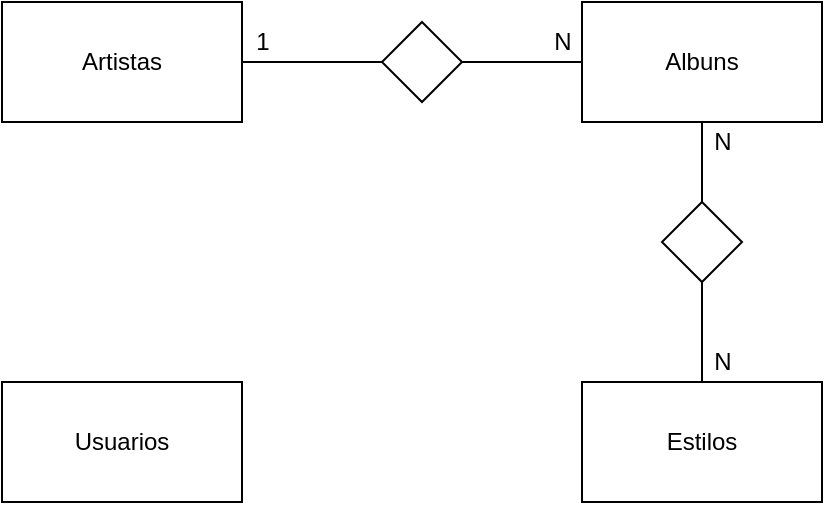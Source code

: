 <mxfile version="14.4.8" type="device" pages="2"><diagram id="Uc5OroEHA05STcCGIhph" name="Page-1"><mxGraphModel dx="868" dy="482" grid="1" gridSize="10" guides="1" tooltips="1" connect="1" arrows="1" fold="1" page="1" pageScale="1" pageWidth="827" pageHeight="1169" math="0" shadow="0"><root><mxCell id="0"/><mxCell id="1" parent="0"/><mxCell id="XYCcryZYCMLtQPkK0VfM-1" value="Usuarios" style="rounded=0;whiteSpace=wrap;html=1;" vertex="1" parent="1"><mxGeometry x="170" y="260" width="120" height="60" as="geometry"/></mxCell><mxCell id="XYCcryZYCMLtQPkK0VfM-8" style="edgeStyle=orthogonalEdgeStyle;rounded=0;orthogonalLoop=1;jettySize=auto;html=1;entryX=0;entryY=0.5;entryDx=0;entryDy=0;endArrow=none;endFill=0;" edge="1" parent="1" source="XYCcryZYCMLtQPkK0VfM-2" target="XYCcryZYCMLtQPkK0VfM-5"><mxGeometry relative="1" as="geometry"/></mxCell><mxCell id="XYCcryZYCMLtQPkK0VfM-2" value="Artistas" style="rounded=0;whiteSpace=wrap;html=1;" vertex="1" parent="1"><mxGeometry x="170" y="70" width="120" height="60" as="geometry"/></mxCell><mxCell id="XYCcryZYCMLtQPkK0VfM-7" style="edgeStyle=orthogonalEdgeStyle;rounded=0;orthogonalLoop=1;jettySize=auto;html=1;endArrow=none;endFill=0;" edge="1" parent="1" source="XYCcryZYCMLtQPkK0VfM-3" target="XYCcryZYCMLtQPkK0VfM-5"><mxGeometry relative="1" as="geometry"/></mxCell><mxCell id="XYCcryZYCMLtQPkK0VfM-9" style="edgeStyle=orthogonalEdgeStyle;rounded=0;orthogonalLoop=1;jettySize=auto;html=1;exitX=0.5;exitY=1;exitDx=0;exitDy=0;entryX=0.5;entryY=0;entryDx=0;entryDy=0;endArrow=none;endFill=0;" edge="1" parent="1" source="XYCcryZYCMLtQPkK0VfM-3" target="XYCcryZYCMLtQPkK0VfM-6"><mxGeometry relative="1" as="geometry"/></mxCell><mxCell id="XYCcryZYCMLtQPkK0VfM-3" value="Albuns" style="rounded=0;whiteSpace=wrap;html=1;" vertex="1" parent="1"><mxGeometry x="460" y="70" width="120" height="60" as="geometry"/></mxCell><mxCell id="XYCcryZYCMLtQPkK0VfM-10" style="edgeStyle=orthogonalEdgeStyle;rounded=0;orthogonalLoop=1;jettySize=auto;html=1;exitX=0.5;exitY=0;exitDx=0;exitDy=0;entryX=0.5;entryY=1;entryDx=0;entryDy=0;endArrow=none;endFill=0;" edge="1" parent="1" source="XYCcryZYCMLtQPkK0VfM-4" target="XYCcryZYCMLtQPkK0VfM-6"><mxGeometry relative="1" as="geometry"/></mxCell><mxCell id="XYCcryZYCMLtQPkK0VfM-4" value="Estilos" style="rounded=0;whiteSpace=wrap;html=1;" vertex="1" parent="1"><mxGeometry x="460" y="260" width="120" height="60" as="geometry"/></mxCell><mxCell id="XYCcryZYCMLtQPkK0VfM-5" value="" style="rhombus;whiteSpace=wrap;html=1;" vertex="1" parent="1"><mxGeometry x="360" y="80" width="40" height="40" as="geometry"/></mxCell><mxCell id="XYCcryZYCMLtQPkK0VfM-6" value="" style="rhombus;whiteSpace=wrap;html=1;" vertex="1" parent="1"><mxGeometry x="500" y="170" width="40" height="40" as="geometry"/></mxCell><mxCell id="XYCcryZYCMLtQPkK0VfM-11" value="N" style="text;html=1;align=center;verticalAlign=middle;resizable=0;points=[];autosize=1;" vertex="1" parent="1"><mxGeometry x="440" y="80" width="20" height="20" as="geometry"/></mxCell><mxCell id="XYCcryZYCMLtQPkK0VfM-12" value="1" style="text;html=1;align=center;verticalAlign=middle;resizable=0;points=[];autosize=1;" vertex="1" parent="1"><mxGeometry x="290" y="80" width="20" height="20" as="geometry"/></mxCell><mxCell id="XYCcryZYCMLtQPkK0VfM-13" value="N" style="text;html=1;align=center;verticalAlign=middle;resizable=0;points=[];autosize=1;" vertex="1" parent="1"><mxGeometry x="520" y="130" width="20" height="20" as="geometry"/></mxCell><mxCell id="XYCcryZYCMLtQPkK0VfM-14" value="N" style="text;html=1;align=center;verticalAlign=middle;resizable=0;points=[];autosize=1;" vertex="1" parent="1"><mxGeometry x="520" y="240" width="20" height="20" as="geometry"/></mxCell></root></mxGraphModel></diagram><diagram id="VemPJ-Cqaxd3BU9vkCED" name="Page-2"><mxGraphModel dx="868" dy="482" grid="1" gridSize="10" guides="1" tooltips="1" connect="1" arrows="1" fold="1" page="1" pageScale="1" pageWidth="827" pageHeight="1169" math="0" shadow="0"><root><mxCell id="AqKoDfVdzK8QnRLIUwsj-0"/><mxCell id="AqKoDfVdzK8QnRLIUwsj-1" parent="AqKoDfVdzK8QnRLIUwsj-0"/><mxCell id="AqKoDfVdzK8QnRLIUwsj-2" value="Artistas" style="shape=table;startSize=30;container=1;collapsible=1;childLayout=tableLayout;fixedRows=1;rowLines=0;fontStyle=1;align=center;resizeLast=1;" vertex="1" parent="AqKoDfVdzK8QnRLIUwsj-1"><mxGeometry x="30" y="70" width="180" height="100" as="geometry"/></mxCell><mxCell id="AqKoDfVdzK8QnRLIUwsj-3" value="" style="shape=partialRectangle;collapsible=0;dropTarget=0;pointerEvents=0;fillColor=none;top=0;left=0;bottom=1;right=0;points=[[0,0.5],[1,0.5]];portConstraint=eastwest;" vertex="1" parent="AqKoDfVdzK8QnRLIUwsj-2"><mxGeometry y="30" width="180" height="30" as="geometry"/></mxCell><mxCell id="AqKoDfVdzK8QnRLIUwsj-4" value="PK" style="shape=partialRectangle;connectable=0;fillColor=none;top=0;left=0;bottom=0;right=0;fontStyle=1;overflow=hidden;" vertex="1" parent="AqKoDfVdzK8QnRLIUwsj-3"><mxGeometry width="30" height="30" as="geometry"/></mxCell><mxCell id="AqKoDfVdzK8QnRLIUwsj-5" value="idArtista" style="shape=partialRectangle;connectable=0;fillColor=none;top=0;left=0;bottom=0;right=0;align=left;spacingLeft=6;fontStyle=1;overflow=hidden;" vertex="1" parent="AqKoDfVdzK8QnRLIUwsj-3"><mxGeometry x="30" width="150" height="30" as="geometry"/></mxCell><mxCell id="AqKoDfVdzK8QnRLIUwsj-6" value="" style="shape=partialRectangle;collapsible=0;dropTarget=0;pointerEvents=0;fillColor=none;top=0;left=0;bottom=0;right=0;points=[[0,0.5],[1,0.5]];portConstraint=eastwest;" vertex="1" parent="AqKoDfVdzK8QnRLIUwsj-2"><mxGeometry y="60" width="180" height="30" as="geometry"/></mxCell><mxCell id="AqKoDfVdzK8QnRLIUwsj-7" value="" style="shape=partialRectangle;connectable=0;fillColor=none;top=0;left=0;bottom=0;right=0;editable=1;overflow=hidden;" vertex="1" parent="AqKoDfVdzK8QnRLIUwsj-6"><mxGeometry width="30" height="30" as="geometry"/></mxCell><mxCell id="AqKoDfVdzK8QnRLIUwsj-8" value="Nome" style="shape=partialRectangle;connectable=0;fillColor=none;top=0;left=0;bottom=0;right=0;align=left;spacingLeft=6;overflow=hidden;" vertex="1" parent="AqKoDfVdzK8QnRLIUwsj-6"><mxGeometry x="30" width="150" height="30" as="geometry"/></mxCell><mxCell id="AqKoDfVdzK8QnRLIUwsj-15" value="AlbunsEstilos" style="shape=table;startSize=30;container=1;collapsible=1;childLayout=tableLayout;fixedRows=1;rowLines=0;fontStyle=1;align=center;resizeLast=1;" vertex="1" parent="AqKoDfVdzK8QnRLIUwsj-1"><mxGeometry x="630" y="70" width="180" height="100" as="geometry"/></mxCell><mxCell id="AqKoDfVdzK8QnRLIUwsj-16" value="" style="shape=partialRectangle;collapsible=0;dropTarget=0;pointerEvents=0;fillColor=none;top=0;left=0;bottom=1;right=0;points=[[0,0.5],[1,0.5]];portConstraint=eastwest;" vertex="1" parent="AqKoDfVdzK8QnRLIUwsj-15"><mxGeometry y="30" width="180" height="30" as="geometry"/></mxCell><mxCell id="AqKoDfVdzK8QnRLIUwsj-17" value="FK" style="shape=partialRectangle;connectable=0;fillColor=none;top=0;left=0;bottom=0;right=0;fontStyle=1;overflow=hidden;" vertex="1" parent="AqKoDfVdzK8QnRLIUwsj-16"><mxGeometry width="30" height="30" as="geometry"/></mxCell><mxCell id="AqKoDfVdzK8QnRLIUwsj-18" value="idAlbum" style="shape=partialRectangle;connectable=0;fillColor=none;top=0;left=0;bottom=0;right=0;align=left;spacingLeft=6;fontStyle=1;overflow=hidden;" vertex="1" parent="AqKoDfVdzK8QnRLIUwsj-16"><mxGeometry x="30" width="150" height="30" as="geometry"/></mxCell><mxCell id="AqKoDfVdzK8QnRLIUwsj-110" value="" style="shape=partialRectangle;collapsible=0;dropTarget=0;pointerEvents=0;fillColor=none;top=0;left=0;bottom=1;right=0;points=[[0,0.5],[1,0.5]];portConstraint=eastwest;" vertex="1" parent="AqKoDfVdzK8QnRLIUwsj-15"><mxGeometry y="60" width="180" height="30" as="geometry"/></mxCell><mxCell id="AqKoDfVdzK8QnRLIUwsj-111" value="FK" style="shape=partialRectangle;connectable=0;fillColor=none;top=0;left=0;bottom=0;right=0;fontStyle=1;overflow=hidden;" vertex="1" parent="AqKoDfVdzK8QnRLIUwsj-110"><mxGeometry width="30" height="30" as="geometry"/></mxCell><mxCell id="AqKoDfVdzK8QnRLIUwsj-112" value="idEstilo" style="shape=partialRectangle;connectable=0;fillColor=none;top=0;left=0;bottom=0;right=0;align=left;spacingLeft=6;fontStyle=1;overflow=hidden;" vertex="1" parent="AqKoDfVdzK8QnRLIUwsj-110"><mxGeometry x="30" width="150" height="30" as="geometry"/></mxCell><mxCell id="AqKoDfVdzK8QnRLIUwsj-28" value="Estilos" style="shape=table;startSize=30;container=1;collapsible=1;childLayout=tableLayout;fixedRows=1;rowLines=0;fontStyle=1;align=center;resizeLast=1;" vertex="1" parent="AqKoDfVdzK8QnRLIUwsj-1"><mxGeometry x="620" y="330" width="180" height="100" as="geometry"/></mxCell><mxCell id="AqKoDfVdzK8QnRLIUwsj-29" value="" style="shape=partialRectangle;collapsible=0;dropTarget=0;pointerEvents=0;fillColor=none;top=0;left=0;bottom=1;right=0;points=[[0,0.5],[1,0.5]];portConstraint=eastwest;" vertex="1" parent="AqKoDfVdzK8QnRLIUwsj-28"><mxGeometry y="30" width="180" height="30" as="geometry"/></mxCell><mxCell id="AqKoDfVdzK8QnRLIUwsj-30" value="PK" style="shape=partialRectangle;connectable=0;fillColor=none;top=0;left=0;bottom=0;right=0;fontStyle=1;overflow=hidden;" vertex="1" parent="AqKoDfVdzK8QnRLIUwsj-29"><mxGeometry width="30" height="30" as="geometry"/></mxCell><mxCell id="AqKoDfVdzK8QnRLIUwsj-31" value="idEstilo" style="shape=partialRectangle;connectable=0;fillColor=none;top=0;left=0;bottom=0;right=0;align=left;spacingLeft=6;fontStyle=1;overflow=hidden;" vertex="1" parent="AqKoDfVdzK8QnRLIUwsj-29"><mxGeometry x="30" width="150" height="30" as="geometry"/></mxCell><mxCell id="AqKoDfVdzK8QnRLIUwsj-32" value="" style="shape=partialRectangle;collapsible=0;dropTarget=0;pointerEvents=0;fillColor=none;top=0;left=0;bottom=0;right=0;points=[[0,0.5],[1,0.5]];portConstraint=eastwest;" vertex="1" parent="AqKoDfVdzK8QnRLIUwsj-28"><mxGeometry y="60" width="180" height="30" as="geometry"/></mxCell><mxCell id="AqKoDfVdzK8QnRLIUwsj-33" value="" style="shape=partialRectangle;connectable=0;fillColor=none;top=0;left=0;bottom=0;right=0;editable=1;overflow=hidden;" vertex="1" parent="AqKoDfVdzK8QnRLIUwsj-32"><mxGeometry width="30" height="30" as="geometry"/></mxCell><mxCell id="AqKoDfVdzK8QnRLIUwsj-34" value="Nome" style="shape=partialRectangle;connectable=0;fillColor=none;top=0;left=0;bottom=0;right=0;align=left;spacingLeft=6;overflow=hidden;" vertex="1" parent="AqKoDfVdzK8QnRLIUwsj-32"><mxGeometry x="30" width="150" height="30" as="geometry"/></mxCell><mxCell id="AqKoDfVdzK8QnRLIUwsj-53" value="Usuario" style="shape=table;startSize=30;container=1;collapsible=1;childLayout=tableLayout;fixedRows=1;rowLines=0;fontStyle=1;align=center;resizeLast=1;" vertex="1" parent="AqKoDfVdzK8QnRLIUwsj-1"><mxGeometry x="30" y="300" width="180" height="190" as="geometry"/></mxCell><mxCell id="AqKoDfVdzK8QnRLIUwsj-54" value="" style="shape=partialRectangle;collapsible=0;dropTarget=0;pointerEvents=0;fillColor=none;top=0;left=0;bottom=1;right=0;points=[[0,0.5],[1,0.5]];portConstraint=eastwest;" vertex="1" parent="AqKoDfVdzK8QnRLIUwsj-53"><mxGeometry y="30" width="180" height="30" as="geometry"/></mxCell><mxCell id="AqKoDfVdzK8QnRLIUwsj-55" value="PK" style="shape=partialRectangle;connectable=0;fillColor=none;top=0;left=0;bottom=0;right=0;fontStyle=1;overflow=hidden;" vertex="1" parent="AqKoDfVdzK8QnRLIUwsj-54"><mxGeometry width="30" height="30" as="geometry"/></mxCell><mxCell id="AqKoDfVdzK8QnRLIUwsj-56" value="idUsuario" style="shape=partialRectangle;connectable=0;fillColor=none;top=0;left=0;bottom=0;right=0;align=left;spacingLeft=6;fontStyle=1;overflow=hidden;" vertex="1" parent="AqKoDfVdzK8QnRLIUwsj-54"><mxGeometry x="30" width="150" height="30" as="geometry"/></mxCell><mxCell id="AqKoDfVdzK8QnRLIUwsj-57" value="" style="shape=partialRectangle;collapsible=0;dropTarget=0;pointerEvents=0;fillColor=none;top=0;left=0;bottom=0;right=0;points=[[0,0.5],[1,0.5]];portConstraint=eastwest;" vertex="1" parent="AqKoDfVdzK8QnRLIUwsj-53"><mxGeometry y="60" width="180" height="30" as="geometry"/></mxCell><mxCell id="AqKoDfVdzK8QnRLIUwsj-58" value="" style="shape=partialRectangle;connectable=0;fillColor=none;top=0;left=0;bottom=0;right=0;editable=1;overflow=hidden;" vertex="1" parent="AqKoDfVdzK8QnRLIUwsj-57"><mxGeometry width="30" height="30" as="geometry"/></mxCell><mxCell id="AqKoDfVdzK8QnRLIUwsj-59" value="Nome" style="shape=partialRectangle;connectable=0;fillColor=none;top=0;left=0;bottom=0;right=0;align=left;spacingLeft=6;overflow=hidden;" vertex="1" parent="AqKoDfVdzK8QnRLIUwsj-57"><mxGeometry x="30" width="150" height="30" as="geometry"/></mxCell><mxCell id="AqKoDfVdzK8QnRLIUwsj-60" value="" style="shape=partialRectangle;collapsible=0;dropTarget=0;pointerEvents=0;fillColor=none;top=0;left=0;bottom=0;right=0;points=[[0,0.5],[1,0.5]];portConstraint=eastwest;" vertex="1" parent="AqKoDfVdzK8QnRLIUwsj-53"><mxGeometry y="90" width="180" height="30" as="geometry"/></mxCell><mxCell id="AqKoDfVdzK8QnRLIUwsj-61" value="" style="shape=partialRectangle;connectable=0;fillColor=none;top=0;left=0;bottom=0;right=0;editable=1;overflow=hidden;" vertex="1" parent="AqKoDfVdzK8QnRLIUwsj-60"><mxGeometry width="30" height="30" as="geometry"/></mxCell><mxCell id="AqKoDfVdzK8QnRLIUwsj-62" value="Email" style="shape=partialRectangle;connectable=0;fillColor=none;top=0;left=0;bottom=0;right=0;align=left;spacingLeft=6;overflow=hidden;" vertex="1" parent="AqKoDfVdzK8QnRLIUwsj-60"><mxGeometry x="30" width="150" height="30" as="geometry"/></mxCell><mxCell id="AqKoDfVdzK8QnRLIUwsj-63" value="" style="shape=partialRectangle;collapsible=0;dropTarget=0;pointerEvents=0;fillColor=none;top=0;left=0;bottom=0;right=0;points=[[0,0.5],[1,0.5]];portConstraint=eastwest;" vertex="1" parent="AqKoDfVdzK8QnRLIUwsj-53"><mxGeometry y="120" width="180" height="30" as="geometry"/></mxCell><mxCell id="AqKoDfVdzK8QnRLIUwsj-64" value="" style="shape=partialRectangle;connectable=0;fillColor=none;top=0;left=0;bottom=0;right=0;editable=1;overflow=hidden;" vertex="1" parent="AqKoDfVdzK8QnRLIUwsj-63"><mxGeometry width="30" height="30" as="geometry"/></mxCell><mxCell id="AqKoDfVdzK8QnRLIUwsj-65" value="Senha" style="shape=partialRectangle;connectable=0;fillColor=none;top=0;left=0;bottom=0;right=0;align=left;spacingLeft=6;overflow=hidden;" vertex="1" parent="AqKoDfVdzK8QnRLIUwsj-63"><mxGeometry x="30" width="150" height="30" as="geometry"/></mxCell><mxCell id="AqKoDfVdzK8QnRLIUwsj-113" value="" style="shape=partialRectangle;collapsible=0;dropTarget=0;pointerEvents=0;fillColor=none;top=0;left=0;bottom=0;right=0;points=[[0,0.5],[1,0.5]];portConstraint=eastwest;" vertex="1" parent="AqKoDfVdzK8QnRLIUwsj-53"><mxGeometry y="150" width="180" height="30" as="geometry"/></mxCell><mxCell id="AqKoDfVdzK8QnRLIUwsj-114" value="" style="shape=partialRectangle;connectable=0;fillColor=none;top=0;left=0;bottom=0;right=0;editable=1;overflow=hidden;" vertex="1" parent="AqKoDfVdzK8QnRLIUwsj-113"><mxGeometry width="30" height="30" as="geometry"/></mxCell><mxCell id="AqKoDfVdzK8QnRLIUwsj-115" value="Permissão" style="shape=partialRectangle;connectable=0;fillColor=none;top=0;left=0;bottom=0;right=0;align=left;spacingLeft=6;overflow=hidden;" vertex="1" parent="AqKoDfVdzK8QnRLIUwsj-113"><mxGeometry x="30" width="150" height="30" as="geometry"/></mxCell><mxCell id="AqKoDfVdzK8QnRLIUwsj-67" value="Albuns" style="shape=table;startSize=30;container=1;collapsible=1;childLayout=tableLayout;fixedRows=1;rowLines=0;fontStyle=1;align=center;resizeLast=1;" vertex="1" parent="AqKoDfVdzK8QnRLIUwsj-1"><mxGeometry x="340" y="70" width="180" height="250" as="geometry"/></mxCell><mxCell id="AqKoDfVdzK8QnRLIUwsj-68" value="" style="shape=partialRectangle;collapsible=0;dropTarget=0;pointerEvents=0;fillColor=none;top=0;left=0;bottom=0;right=0;points=[[0,0.5],[1,0.5]];portConstraint=eastwest;" vertex="1" parent="AqKoDfVdzK8QnRLIUwsj-67"><mxGeometry y="30" width="180" height="30" as="geometry"/></mxCell><mxCell id="AqKoDfVdzK8QnRLIUwsj-69" value="PK" style="shape=partialRectangle;connectable=0;fillColor=none;top=0;left=0;bottom=0;right=0;fontStyle=1;overflow=hidden;" vertex="1" parent="AqKoDfVdzK8QnRLIUwsj-68"><mxGeometry width="60" height="30" as="geometry"/></mxCell><mxCell id="AqKoDfVdzK8QnRLIUwsj-70" value="idAlbum" style="shape=partialRectangle;connectable=0;fillColor=none;top=0;left=0;bottom=0;right=0;align=left;spacingLeft=6;fontStyle=1;overflow=hidden;" vertex="1" parent="AqKoDfVdzK8QnRLIUwsj-68"><mxGeometry x="60" width="120" height="30" as="geometry"/></mxCell><mxCell id="AqKoDfVdzK8QnRLIUwsj-71" value="" style="shape=partialRectangle;collapsible=0;dropTarget=0;pointerEvents=0;fillColor=none;top=0;left=0;bottom=1;right=0;points=[[0,0.5],[1,0.5]];portConstraint=eastwest;" vertex="1" parent="AqKoDfVdzK8QnRLIUwsj-67"><mxGeometry y="60" width="180" height="30" as="geometry"/></mxCell><mxCell id="AqKoDfVdzK8QnRLIUwsj-72" value="FK" style="shape=partialRectangle;connectable=0;fillColor=none;top=0;left=0;bottom=0;right=0;fontStyle=1;overflow=hidden;" vertex="1" parent="AqKoDfVdzK8QnRLIUwsj-71"><mxGeometry width="60" height="30" as="geometry"/></mxCell><mxCell id="AqKoDfVdzK8QnRLIUwsj-73" value="idArtista" style="shape=partialRectangle;connectable=0;fillColor=none;top=0;left=0;bottom=0;right=0;align=left;spacingLeft=6;fontStyle=1;overflow=hidden;" vertex="1" parent="AqKoDfVdzK8QnRLIUwsj-71"><mxGeometry x="60" width="120" height="30" as="geometry"/></mxCell><mxCell id="AqKoDfVdzK8QnRLIUwsj-74" value="" style="shape=partialRectangle;collapsible=0;dropTarget=0;pointerEvents=0;fillColor=none;top=0;left=0;bottom=0;right=0;points=[[0,0.5],[1,0.5]];portConstraint=eastwest;" vertex="1" parent="AqKoDfVdzK8QnRLIUwsj-67"><mxGeometry y="90" width="180" height="30" as="geometry"/></mxCell><mxCell id="AqKoDfVdzK8QnRLIUwsj-75" value="" style="shape=partialRectangle;connectable=0;fillColor=none;top=0;left=0;bottom=0;right=0;editable=1;overflow=hidden;" vertex="1" parent="AqKoDfVdzK8QnRLIUwsj-74"><mxGeometry width="60" height="30" as="geometry"/></mxCell><mxCell id="AqKoDfVdzK8QnRLIUwsj-76" value="Titulo" style="shape=partialRectangle;connectable=0;fillColor=none;top=0;left=0;bottom=0;right=0;align=left;spacingLeft=6;overflow=hidden;" vertex="1" parent="AqKoDfVdzK8QnRLIUwsj-74"><mxGeometry x="60" width="120" height="30" as="geometry"/></mxCell><mxCell id="AqKoDfVdzK8QnRLIUwsj-77" value="" style="shape=partialRectangle;collapsible=0;dropTarget=0;pointerEvents=0;fillColor=none;top=0;left=0;bottom=0;right=0;points=[[0,0.5],[1,0.5]];portConstraint=eastwest;" vertex="1" parent="AqKoDfVdzK8QnRLIUwsj-67"><mxGeometry y="120" width="180" height="30" as="geometry"/></mxCell><mxCell id="AqKoDfVdzK8QnRLIUwsj-78" value="" style="shape=partialRectangle;connectable=0;fillColor=none;top=0;left=0;bottom=0;right=0;editable=1;overflow=hidden;" vertex="1" parent="AqKoDfVdzK8QnRLIUwsj-77"><mxGeometry width="60" height="30" as="geometry"/></mxCell><mxCell id="AqKoDfVdzK8QnRLIUwsj-79" value="Data Lancamento" style="shape=partialRectangle;connectable=0;fillColor=none;top=0;left=0;bottom=0;right=0;align=left;spacingLeft=6;overflow=hidden;" vertex="1" parent="AqKoDfVdzK8QnRLIUwsj-77"><mxGeometry x="60" width="120" height="30" as="geometry"/></mxCell><mxCell id="AqKoDfVdzK8QnRLIUwsj-80" value="" style="shape=partialRectangle;collapsible=0;dropTarget=0;pointerEvents=0;fillColor=none;top=0;left=0;bottom=0;right=0;points=[[0,0.5],[1,0.5]];portConstraint=eastwest;" vertex="1" parent="AqKoDfVdzK8QnRLIUwsj-67"><mxGeometry y="150" width="180" height="30" as="geometry"/></mxCell><mxCell id="AqKoDfVdzK8QnRLIUwsj-81" value="" style="shape=partialRectangle;connectable=0;fillColor=none;top=0;left=0;bottom=0;right=0;editable=1;overflow=hidden;" vertex="1" parent="AqKoDfVdzK8QnRLIUwsj-80"><mxGeometry width="60" height="30" as="geometry"/></mxCell><mxCell id="AqKoDfVdzK8QnRLIUwsj-82" value="Localizacao" style="shape=partialRectangle;connectable=0;fillColor=none;top=0;left=0;bottom=0;right=0;align=left;spacingLeft=6;overflow=hidden;" vertex="1" parent="AqKoDfVdzK8QnRLIUwsj-80"><mxGeometry x="60" width="120" height="30" as="geometry"/></mxCell><mxCell id="AqKoDfVdzK8QnRLIUwsj-83" value="" style="shape=partialRectangle;collapsible=0;dropTarget=0;pointerEvents=0;fillColor=none;top=0;left=0;bottom=0;right=0;points=[[0,0.5],[1,0.5]];portConstraint=eastwest;" vertex="1" parent="AqKoDfVdzK8QnRLIUwsj-67"><mxGeometry y="180" width="180" height="30" as="geometry"/></mxCell><mxCell id="AqKoDfVdzK8QnRLIUwsj-84" value="" style="shape=partialRectangle;connectable=0;fillColor=none;top=0;left=0;bottom=0;right=0;editable=1;overflow=hidden;" vertex="1" parent="AqKoDfVdzK8QnRLIUwsj-83"><mxGeometry width="60" height="30" as="geometry"/></mxCell><mxCell id="AqKoDfVdzK8QnRLIUwsj-85" value="QtdMinutos" style="shape=partialRectangle;connectable=0;fillColor=none;top=0;left=0;bottom=0;right=0;align=left;spacingLeft=6;overflow=hidden;" vertex="1" parent="AqKoDfVdzK8QnRLIUwsj-83"><mxGeometry x="60" width="120" height="30" as="geometry"/></mxCell><mxCell id="AqKoDfVdzK8QnRLIUwsj-86" value="" style="shape=partialRectangle;collapsible=0;dropTarget=0;pointerEvents=0;fillColor=none;top=0;left=0;bottom=0;right=0;points=[[0,0.5],[1,0.5]];portConstraint=eastwest;" vertex="1" parent="AqKoDfVdzK8QnRLIUwsj-67"><mxGeometry y="210" width="180" height="30" as="geometry"/></mxCell><mxCell id="AqKoDfVdzK8QnRLIUwsj-87" value="" style="shape=partialRectangle;connectable=0;fillColor=none;top=0;left=0;bottom=0;right=0;editable=1;overflow=hidden;" vertex="1" parent="AqKoDfVdzK8QnRLIUwsj-86"><mxGeometry width="60" height="30" as="geometry"/></mxCell><mxCell id="AqKoDfVdzK8QnRLIUwsj-88" value="Ativo" style="shape=partialRectangle;connectable=0;fillColor=none;top=0;left=0;bottom=0;right=0;align=left;spacingLeft=6;overflow=hidden;" vertex="1" parent="AqKoDfVdzK8QnRLIUwsj-86"><mxGeometry x="60" width="120" height="30" as="geometry"/></mxCell><mxCell id="AqKoDfVdzK8QnRLIUwsj-116" value="" style="edgeStyle=entityRelationEdgeStyle;fontSize=12;html=1;endArrow=ERoneToMany;" edge="1" parent="AqKoDfVdzK8QnRLIUwsj-1" source="AqKoDfVdzK8QnRLIUwsj-3" target="AqKoDfVdzK8QnRLIUwsj-71"><mxGeometry width="100" height="100" relative="1" as="geometry"><mxPoint x="360" y="300" as="sourcePoint"/><mxPoint x="460" y="200" as="targetPoint"/></mxGeometry></mxCell><mxCell id="AqKoDfVdzK8QnRLIUwsj-117" value="" style="edgeStyle=entityRelationEdgeStyle;fontSize=12;html=1;endArrow=ERoneToMany;" edge="1" parent="AqKoDfVdzK8QnRLIUwsj-1" source="AqKoDfVdzK8QnRLIUwsj-68" target="AqKoDfVdzK8QnRLIUwsj-16"><mxGeometry width="100" height="100" relative="1" as="geometry"><mxPoint x="360" y="300" as="sourcePoint"/><mxPoint x="460" y="200" as="targetPoint"/></mxGeometry></mxCell><mxCell id="AqKoDfVdzK8QnRLIUwsj-118" value="" style="edgeStyle=entityRelationEdgeStyle;fontSize=12;html=1;endArrow=ERoneToMany;" edge="1" parent="AqKoDfVdzK8QnRLIUwsj-1" source="AqKoDfVdzK8QnRLIUwsj-29" target="AqKoDfVdzK8QnRLIUwsj-110"><mxGeometry width="100" height="100" relative="1" as="geometry"><mxPoint x="360" y="300" as="sourcePoint"/><mxPoint x="460" y="200" as="targetPoint"/></mxGeometry></mxCell></root></mxGraphModel></diagram></mxfile>